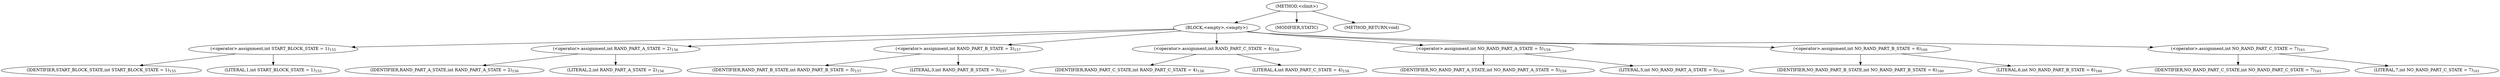 digraph "&lt;clinit&gt;" {  
"3011" [label = <(METHOD,&lt;clinit&gt;)> ]
"3012" [label = <(BLOCK,&lt;empty&gt;,&lt;empty&gt;)> ]
"3013" [label = <(&lt;operator&gt;.assignment,int START_BLOCK_STATE = 1)<SUB>155</SUB>> ]
"3014" [label = <(IDENTIFIER,START_BLOCK_STATE,int START_BLOCK_STATE = 1)<SUB>155</SUB>> ]
"3015" [label = <(LITERAL,1,int START_BLOCK_STATE = 1)<SUB>155</SUB>> ]
"3016" [label = <(&lt;operator&gt;.assignment,int RAND_PART_A_STATE = 2)<SUB>156</SUB>> ]
"3017" [label = <(IDENTIFIER,RAND_PART_A_STATE,int RAND_PART_A_STATE = 2)<SUB>156</SUB>> ]
"3018" [label = <(LITERAL,2,int RAND_PART_A_STATE = 2)<SUB>156</SUB>> ]
"3019" [label = <(&lt;operator&gt;.assignment,int RAND_PART_B_STATE = 3)<SUB>157</SUB>> ]
"3020" [label = <(IDENTIFIER,RAND_PART_B_STATE,int RAND_PART_B_STATE = 3)<SUB>157</SUB>> ]
"3021" [label = <(LITERAL,3,int RAND_PART_B_STATE = 3)<SUB>157</SUB>> ]
"3022" [label = <(&lt;operator&gt;.assignment,int RAND_PART_C_STATE = 4)<SUB>158</SUB>> ]
"3023" [label = <(IDENTIFIER,RAND_PART_C_STATE,int RAND_PART_C_STATE = 4)<SUB>158</SUB>> ]
"3024" [label = <(LITERAL,4,int RAND_PART_C_STATE = 4)<SUB>158</SUB>> ]
"3025" [label = <(&lt;operator&gt;.assignment,int NO_RAND_PART_A_STATE = 5)<SUB>159</SUB>> ]
"3026" [label = <(IDENTIFIER,NO_RAND_PART_A_STATE,int NO_RAND_PART_A_STATE = 5)<SUB>159</SUB>> ]
"3027" [label = <(LITERAL,5,int NO_RAND_PART_A_STATE = 5)<SUB>159</SUB>> ]
"3028" [label = <(&lt;operator&gt;.assignment,int NO_RAND_PART_B_STATE = 6)<SUB>160</SUB>> ]
"3029" [label = <(IDENTIFIER,NO_RAND_PART_B_STATE,int NO_RAND_PART_B_STATE = 6)<SUB>160</SUB>> ]
"3030" [label = <(LITERAL,6,int NO_RAND_PART_B_STATE = 6)<SUB>160</SUB>> ]
"3031" [label = <(&lt;operator&gt;.assignment,int NO_RAND_PART_C_STATE = 7)<SUB>161</SUB>> ]
"3032" [label = <(IDENTIFIER,NO_RAND_PART_C_STATE,int NO_RAND_PART_C_STATE = 7)<SUB>161</SUB>> ]
"3033" [label = <(LITERAL,7,int NO_RAND_PART_C_STATE = 7)<SUB>161</SUB>> ]
"3034" [label = <(MODIFIER,STATIC)> ]
"3035" [label = <(METHOD_RETURN,void)> ]
  "3011" -> "3012" 
  "3011" -> "3034" 
  "3011" -> "3035" 
  "3012" -> "3013" 
  "3012" -> "3016" 
  "3012" -> "3019" 
  "3012" -> "3022" 
  "3012" -> "3025" 
  "3012" -> "3028" 
  "3012" -> "3031" 
  "3013" -> "3014" 
  "3013" -> "3015" 
  "3016" -> "3017" 
  "3016" -> "3018" 
  "3019" -> "3020" 
  "3019" -> "3021" 
  "3022" -> "3023" 
  "3022" -> "3024" 
  "3025" -> "3026" 
  "3025" -> "3027" 
  "3028" -> "3029" 
  "3028" -> "3030" 
  "3031" -> "3032" 
  "3031" -> "3033" 
}
